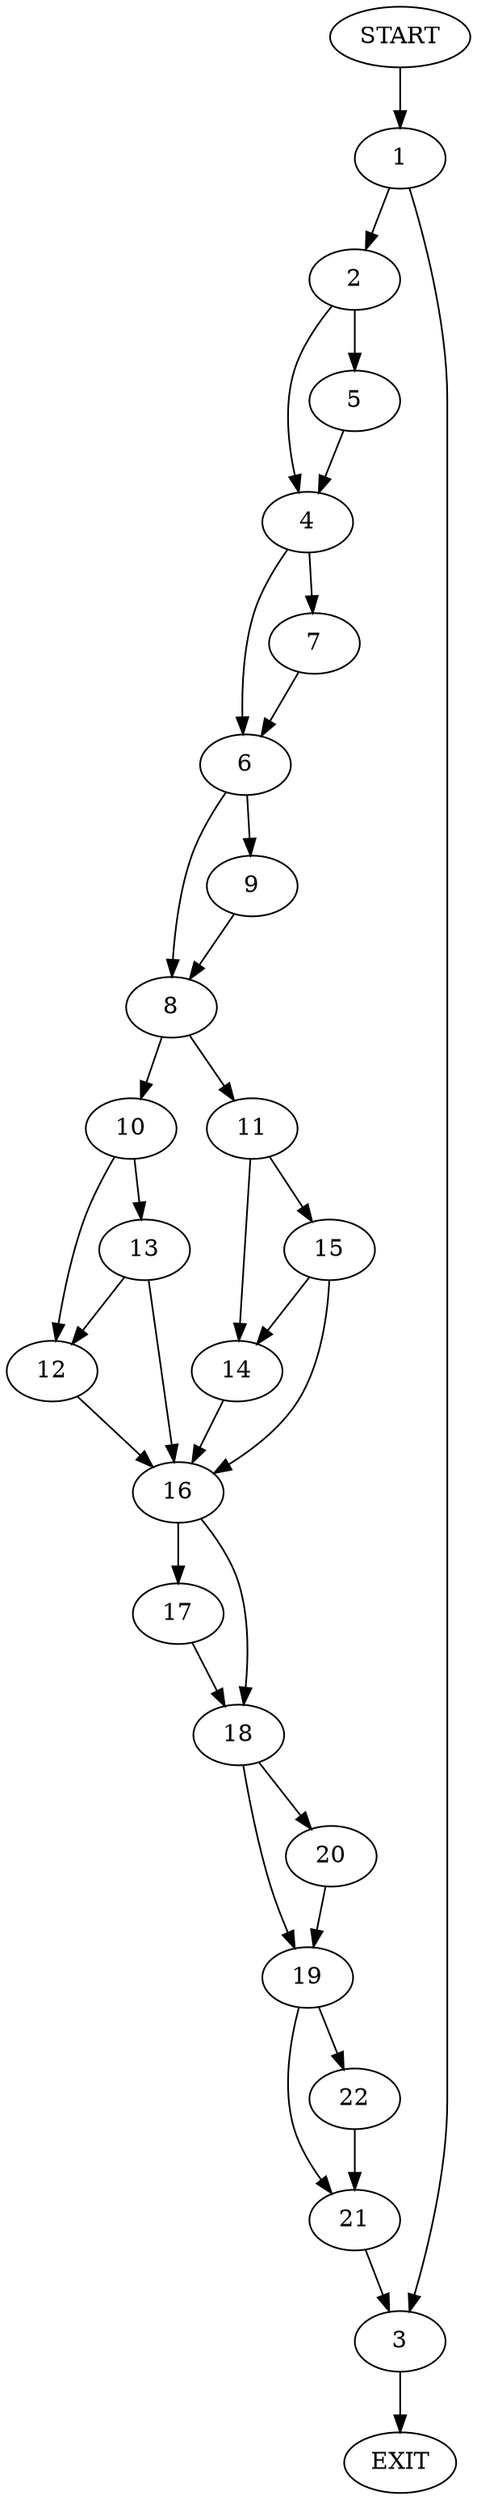 digraph {
0 [label="START"]
23 [label="EXIT"]
0 -> 1
1 -> 2
1 -> 3
2 -> 4
2 -> 5
3 -> 23
5 -> 4
4 -> 6
4 -> 7
6 -> 8
6 -> 9
7 -> 6
9 -> 8
8 -> 10
8 -> 11
10 -> 12
10 -> 13
11 -> 14
11 -> 15
14 -> 16
15 -> 16
15 -> 14
16 -> 17
16 -> 18
12 -> 16
13 -> 12
13 -> 16
17 -> 18
18 -> 19
18 -> 20
20 -> 19
19 -> 21
19 -> 22
21 -> 3
22 -> 21
}
